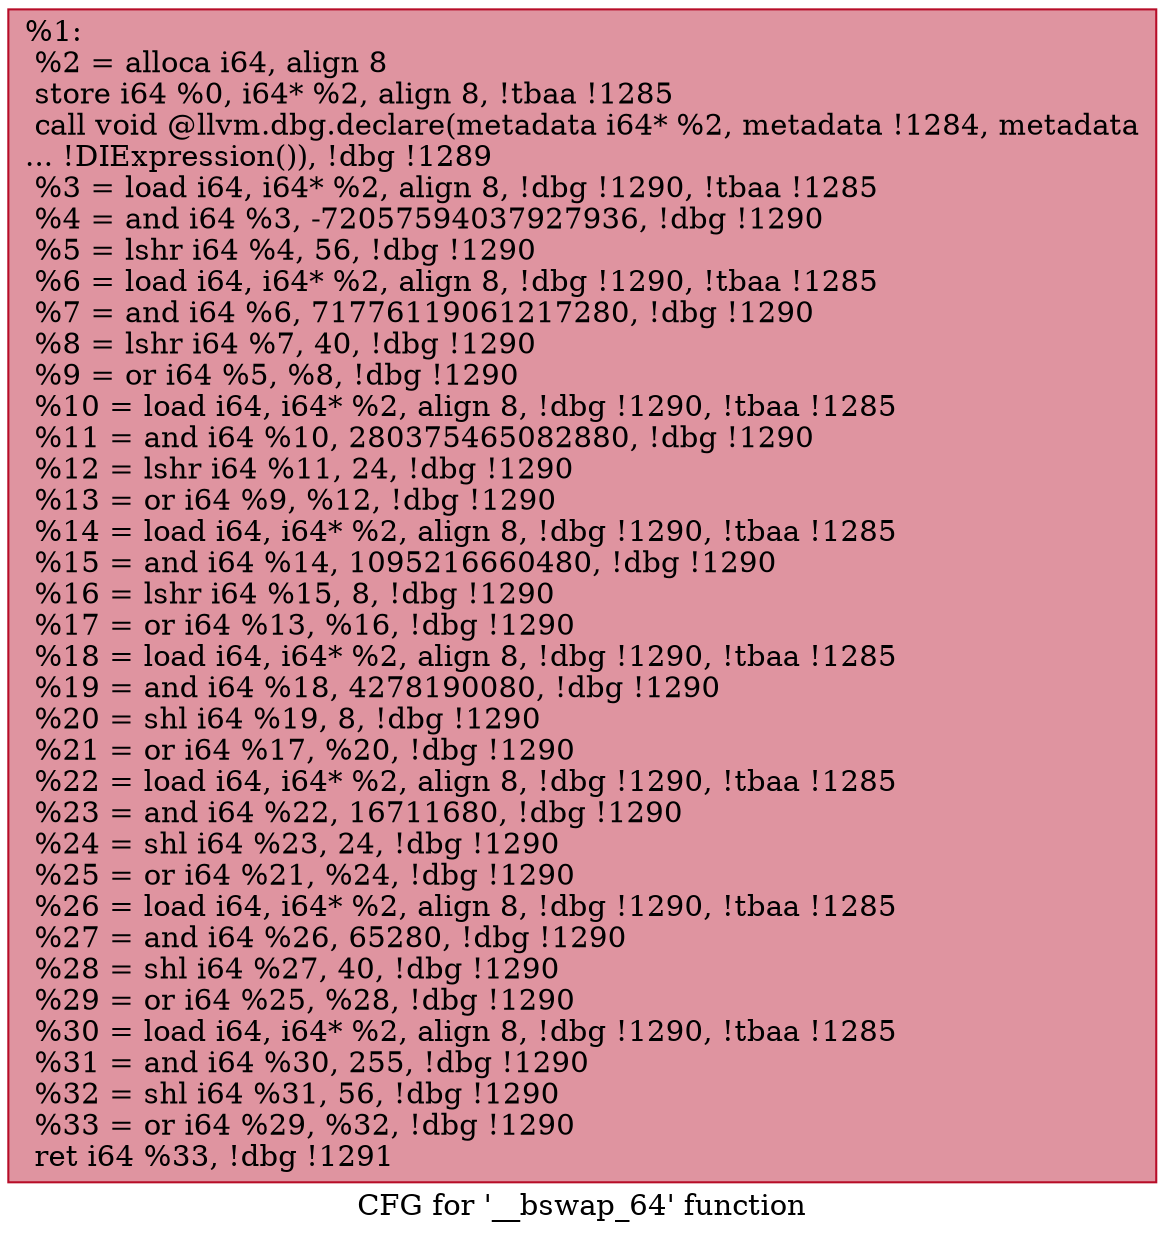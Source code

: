 digraph "CFG for '__bswap_64' function" {
	label="CFG for '__bswap_64' function";

	Node0x227baa0 [shape=record,color="#b70d28ff", style=filled, fillcolor="#b70d2870",label="{%1:\l  %2 = alloca i64, align 8\l  store i64 %0, i64* %2, align 8, !tbaa !1285\l  call void @llvm.dbg.declare(metadata i64* %2, metadata !1284, metadata\l... !DIExpression()), !dbg !1289\l  %3 = load i64, i64* %2, align 8, !dbg !1290, !tbaa !1285\l  %4 = and i64 %3, -72057594037927936, !dbg !1290\l  %5 = lshr i64 %4, 56, !dbg !1290\l  %6 = load i64, i64* %2, align 8, !dbg !1290, !tbaa !1285\l  %7 = and i64 %6, 71776119061217280, !dbg !1290\l  %8 = lshr i64 %7, 40, !dbg !1290\l  %9 = or i64 %5, %8, !dbg !1290\l  %10 = load i64, i64* %2, align 8, !dbg !1290, !tbaa !1285\l  %11 = and i64 %10, 280375465082880, !dbg !1290\l  %12 = lshr i64 %11, 24, !dbg !1290\l  %13 = or i64 %9, %12, !dbg !1290\l  %14 = load i64, i64* %2, align 8, !dbg !1290, !tbaa !1285\l  %15 = and i64 %14, 1095216660480, !dbg !1290\l  %16 = lshr i64 %15, 8, !dbg !1290\l  %17 = or i64 %13, %16, !dbg !1290\l  %18 = load i64, i64* %2, align 8, !dbg !1290, !tbaa !1285\l  %19 = and i64 %18, 4278190080, !dbg !1290\l  %20 = shl i64 %19, 8, !dbg !1290\l  %21 = or i64 %17, %20, !dbg !1290\l  %22 = load i64, i64* %2, align 8, !dbg !1290, !tbaa !1285\l  %23 = and i64 %22, 16711680, !dbg !1290\l  %24 = shl i64 %23, 24, !dbg !1290\l  %25 = or i64 %21, %24, !dbg !1290\l  %26 = load i64, i64* %2, align 8, !dbg !1290, !tbaa !1285\l  %27 = and i64 %26, 65280, !dbg !1290\l  %28 = shl i64 %27, 40, !dbg !1290\l  %29 = or i64 %25, %28, !dbg !1290\l  %30 = load i64, i64* %2, align 8, !dbg !1290, !tbaa !1285\l  %31 = and i64 %30, 255, !dbg !1290\l  %32 = shl i64 %31, 56, !dbg !1290\l  %33 = or i64 %29, %32, !dbg !1290\l  ret i64 %33, !dbg !1291\l}"];
}
